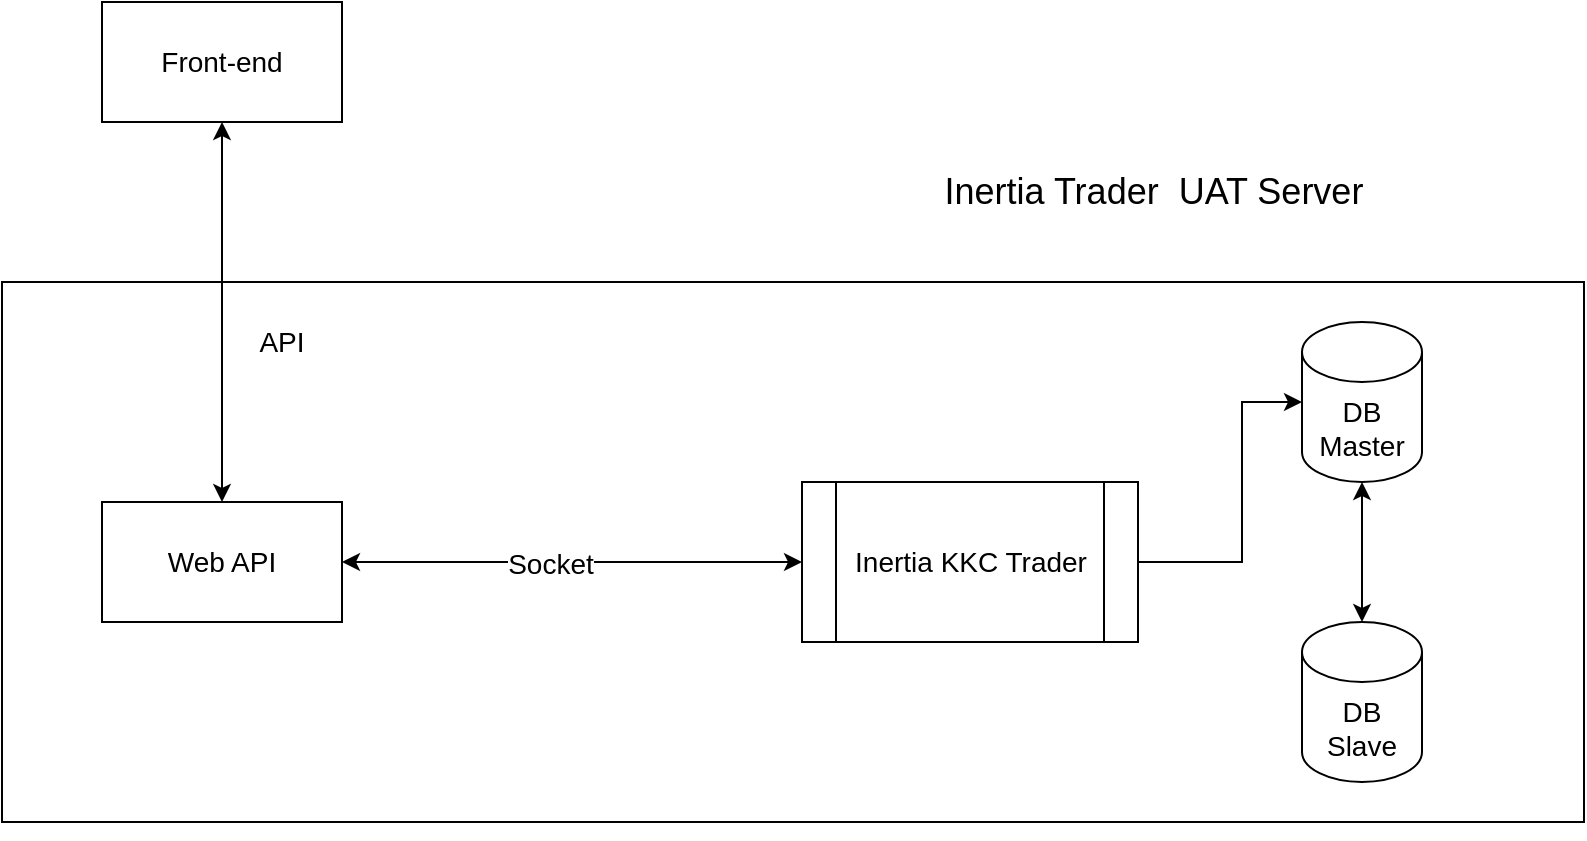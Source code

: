 <mxfile version="14.6.13" type="github">
  <diagram id="lHpqByDPsYC-pJW8qtHK" name="Page-1">
    <mxGraphModel dx="1038" dy="548" grid="1" gridSize="10" guides="1" tooltips="1" connect="1" arrows="1" fold="1" page="1" pageScale="1" pageWidth="827" pageHeight="1169" math="0" shadow="0">
      <root>
        <mxCell id="0" />
        <mxCell id="1" parent="0" />
        <mxCell id="MmofvMymmpq4Su2M5fxJ-1" value="" style="rounded=0;whiteSpace=wrap;html=1;" parent="1" vertex="1">
          <mxGeometry x="20" y="160" width="791" height="270" as="geometry" />
        </mxCell>
        <mxCell id="MmofvMymmpq4Su2M5fxJ-2" value="&lt;font style=&quot;font-size: 18px&quot;&gt;Inertia Trader&amp;nbsp; UAT Server&lt;/font&gt;" style="text;html=1;strokeColor=none;fillColor=none;align=center;verticalAlign=middle;whiteSpace=wrap;rounded=0;" parent="1" vertex="1">
          <mxGeometry x="464.5" y="90" width="262" height="50" as="geometry" />
        </mxCell>
        <mxCell id="MmofvMymmpq4Su2M5fxJ-3" value="&lt;font style=&quot;font-size: 14px&quot;&gt;Web API&lt;/font&gt;" style="rounded=0;whiteSpace=wrap;html=1;" parent="1" vertex="1">
          <mxGeometry x="70" y="270" width="120" height="60" as="geometry" />
        </mxCell>
        <mxCell id="MmofvMymmpq4Su2M5fxJ-4" value="&lt;font style=&quot;font-size: 14px&quot;&gt;DB &lt;br&gt;Master&lt;/font&gt;" style="shape=cylinder3;whiteSpace=wrap;html=1;boundedLbl=1;backgroundOutline=1;size=15;" parent="1" vertex="1">
          <mxGeometry x="670" y="180" width="60" height="80" as="geometry" />
        </mxCell>
        <mxCell id="MmofvMymmpq4Su2M5fxJ-5" value="&lt;font style=&quot;font-size: 14px&quot;&gt;DB&lt;br&gt;Slave&lt;/font&gt;" style="shape=cylinder3;whiteSpace=wrap;html=1;boundedLbl=1;backgroundOutline=1;size=15;" parent="1" vertex="1">
          <mxGeometry x="670" y="330" width="60" height="80" as="geometry" />
        </mxCell>
        <mxCell id="MmofvMymmpq4Su2M5fxJ-14" style="edgeStyle=orthogonalEdgeStyle;rounded=0;orthogonalLoop=1;jettySize=auto;html=1;entryX=0;entryY=0.5;entryDx=0;entryDy=0;entryPerimeter=0;" parent="1" source="MmofvMymmpq4Su2M5fxJ-8" target="MmofvMymmpq4Su2M5fxJ-4" edge="1">
          <mxGeometry relative="1" as="geometry">
            <Array as="points">
              <mxPoint x="640" y="300" />
              <mxPoint x="640" y="220" />
            </Array>
          </mxGeometry>
        </mxCell>
        <mxCell id="MmofvMymmpq4Su2M5fxJ-8" value="&lt;font style=&quot;font-size: 14px&quot;&gt;Inertia KKC Trader&lt;/font&gt;" style="shape=process;whiteSpace=wrap;html=1;backgroundOutline=1;" parent="1" vertex="1">
          <mxGeometry x="420" y="260" width="168" height="80" as="geometry" />
        </mxCell>
        <mxCell id="MmofvMymmpq4Su2M5fxJ-15" value="" style="endArrow=classic;startArrow=classic;html=1;exitX=0.5;exitY=0;exitDx=0;exitDy=0;exitPerimeter=0;" parent="1" source="MmofvMymmpq4Su2M5fxJ-5" target="MmofvMymmpq4Su2M5fxJ-4" edge="1">
          <mxGeometry width="50" height="50" relative="1" as="geometry">
            <mxPoint x="670" y="320" as="sourcePoint" />
            <mxPoint x="720" y="270" as="targetPoint" />
          </mxGeometry>
        </mxCell>
        <mxCell id="MmofvMymmpq4Su2M5fxJ-16" value="" style="endArrow=classic;startArrow=classic;html=1;exitX=1;exitY=0.5;exitDx=0;exitDy=0;entryX=0;entryY=0.5;entryDx=0;entryDy=0;" parent="1" source="MmofvMymmpq4Su2M5fxJ-3" target="MmofvMymmpq4Su2M5fxJ-8" edge="1">
          <mxGeometry width="50" height="50" relative="1" as="geometry">
            <mxPoint x="390" y="280" as="sourcePoint" />
            <mxPoint x="440" y="230" as="targetPoint" />
          </mxGeometry>
        </mxCell>
        <mxCell id="MmofvMymmpq4Su2M5fxJ-17" value="&lt;font style=&quot;font-size: 14px&quot;&gt;Socket&lt;/font&gt;" style="edgeLabel;html=1;align=center;verticalAlign=middle;resizable=0;points=[];" parent="MmofvMymmpq4Su2M5fxJ-16" vertex="1" connectable="0">
          <mxGeometry x="-0.096" y="-1" relative="1" as="geometry">
            <mxPoint as="offset" />
          </mxGeometry>
        </mxCell>
        <mxCell id="MmofvMymmpq4Su2M5fxJ-18" value="&lt;font style=&quot;font-size: 14px&quot;&gt;Front-end&lt;/font&gt;" style="rounded=0;whiteSpace=wrap;html=1;" parent="1" vertex="1">
          <mxGeometry x="70" y="20" width="120" height="60" as="geometry" />
        </mxCell>
        <mxCell id="MmofvMymmpq4Su2M5fxJ-20" value="" style="endArrow=classic;startArrow=classic;html=1;exitX=0.5;exitY=0;exitDx=0;exitDy=0;entryX=0.5;entryY=1;entryDx=0;entryDy=0;" parent="1" source="MmofvMymmpq4Su2M5fxJ-3" target="MmofvMymmpq4Su2M5fxJ-18" edge="1">
          <mxGeometry width="50" height="50" relative="1" as="geometry">
            <mxPoint x="100" y="270" as="sourcePoint" />
            <mxPoint x="150" y="220" as="targetPoint" />
          </mxGeometry>
        </mxCell>
        <mxCell id="MmofvMymmpq4Su2M5fxJ-21" value="&lt;font style=&quot;font-size: 14px&quot;&gt;API&lt;/font&gt;" style="text;html=1;strokeColor=none;fillColor=none;align=center;verticalAlign=middle;whiteSpace=wrap;rounded=0;" parent="1" vertex="1">
          <mxGeometry x="140" y="180" width="40" height="20" as="geometry" />
        </mxCell>
        <mxCell id="n7Qf2KEigJistqAdHkbx-1" style="edgeStyle=orthogonalEdgeStyle;rounded=0;orthogonalLoop=1;jettySize=auto;html=1;exitX=0.5;exitY=1;exitDx=0;exitDy=0;" edge="1" parent="1" source="MmofvMymmpq4Su2M5fxJ-1" target="MmofvMymmpq4Su2M5fxJ-1">
          <mxGeometry relative="1" as="geometry" />
        </mxCell>
      </root>
    </mxGraphModel>
  </diagram>
</mxfile>
